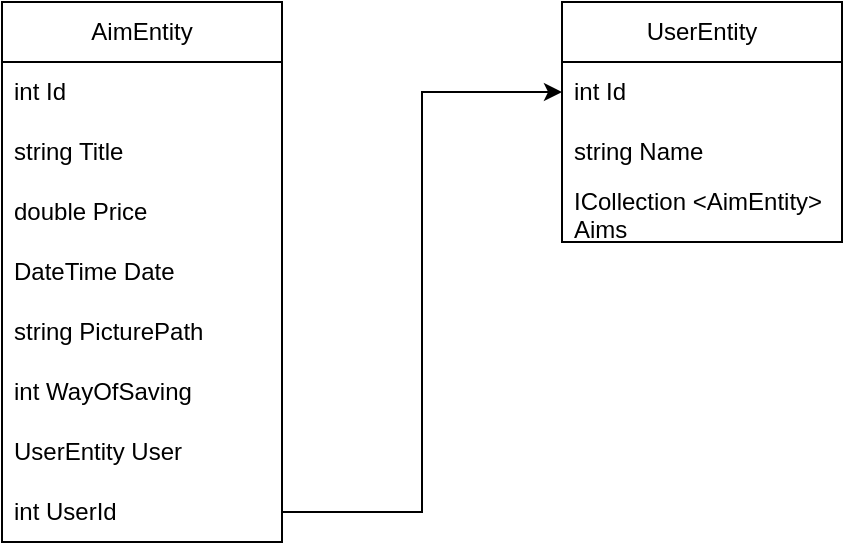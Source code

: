 <mxfile version="22.0.4" type="device">
  <diagram name="Страница — 1" id="OmlF4y5739oMdJk8B7-b">
    <mxGraphModel dx="880" dy="478" grid="1" gridSize="10" guides="1" tooltips="1" connect="1" arrows="1" fold="1" page="1" pageScale="1" pageWidth="827" pageHeight="1169" math="0" shadow="0">
      <root>
        <mxCell id="0" />
        <mxCell id="1" parent="0" />
        <mxCell id="-J5nOUl9YTtUSKK5DYhJ-1" value="AimEntity" style="swimlane;fontStyle=0;childLayout=stackLayout;horizontal=1;startSize=30;horizontalStack=0;resizeParent=1;resizeParentMax=0;resizeLast=0;collapsible=1;marginBottom=0;whiteSpace=wrap;html=1;" vertex="1" parent="1">
          <mxGeometry x="190" y="60" width="140" height="270" as="geometry">
            <mxRectangle x="190" y="60" width="90" height="30" as="alternateBounds" />
          </mxGeometry>
        </mxCell>
        <mxCell id="-J5nOUl9YTtUSKK5DYhJ-2" value="int Id" style="text;strokeColor=none;fillColor=none;align=left;verticalAlign=middle;spacingLeft=4;spacingRight=4;overflow=hidden;points=[[0,0.5],[1,0.5]];portConstraint=eastwest;rotatable=0;whiteSpace=wrap;html=1;" vertex="1" parent="-J5nOUl9YTtUSKK5DYhJ-1">
          <mxGeometry y="30" width="140" height="30" as="geometry" />
        </mxCell>
        <mxCell id="-J5nOUl9YTtUSKK5DYhJ-3" value="string Title" style="text;strokeColor=none;fillColor=none;align=left;verticalAlign=middle;spacingLeft=4;spacingRight=4;overflow=hidden;points=[[0,0.5],[1,0.5]];portConstraint=eastwest;rotatable=0;whiteSpace=wrap;html=1;" vertex="1" parent="-J5nOUl9YTtUSKK5DYhJ-1">
          <mxGeometry y="60" width="140" height="30" as="geometry" />
        </mxCell>
        <mxCell id="-J5nOUl9YTtUSKK5DYhJ-4" value="double Price" style="text;strokeColor=none;fillColor=none;align=left;verticalAlign=middle;spacingLeft=4;spacingRight=4;overflow=hidden;points=[[0,0.5],[1,0.5]];portConstraint=eastwest;rotatable=0;whiteSpace=wrap;html=1;" vertex="1" parent="-J5nOUl9YTtUSKK5DYhJ-1">
          <mxGeometry y="90" width="140" height="30" as="geometry" />
        </mxCell>
        <mxCell id="-J5nOUl9YTtUSKK5DYhJ-7" value="DateTime Date" style="text;strokeColor=none;fillColor=none;align=left;verticalAlign=middle;spacingLeft=4;spacingRight=4;overflow=hidden;points=[[0,0.5],[1,0.5]];portConstraint=eastwest;rotatable=0;whiteSpace=wrap;html=1;" vertex="1" parent="-J5nOUl9YTtUSKK5DYhJ-1">
          <mxGeometry y="120" width="140" height="30" as="geometry" />
        </mxCell>
        <mxCell id="-J5nOUl9YTtUSKK5DYhJ-6" value="string PicturePath" style="text;strokeColor=none;fillColor=none;align=left;verticalAlign=middle;spacingLeft=4;spacingRight=4;overflow=hidden;points=[[0,0.5],[1,0.5]];portConstraint=eastwest;rotatable=0;whiteSpace=wrap;html=1;" vertex="1" parent="-J5nOUl9YTtUSKK5DYhJ-1">
          <mxGeometry y="150" width="140" height="30" as="geometry" />
        </mxCell>
        <mxCell id="-J5nOUl9YTtUSKK5DYhJ-5" value="int WayOfSaving" style="text;strokeColor=none;fillColor=none;align=left;verticalAlign=middle;spacingLeft=4;spacingRight=4;overflow=hidden;points=[[0,0.5],[1,0.5]];portConstraint=eastwest;rotatable=0;whiteSpace=wrap;html=1;" vertex="1" parent="-J5nOUl9YTtUSKK5DYhJ-1">
          <mxGeometry y="180" width="140" height="30" as="geometry" />
        </mxCell>
        <mxCell id="-J5nOUl9YTtUSKK5DYhJ-8" value="UserEntity User" style="text;strokeColor=none;fillColor=none;align=left;verticalAlign=middle;spacingLeft=4;spacingRight=4;overflow=hidden;points=[[0,0.5],[1,0.5]];portConstraint=eastwest;rotatable=0;whiteSpace=wrap;html=1;" vertex="1" parent="-J5nOUl9YTtUSKK5DYhJ-1">
          <mxGeometry y="210" width="140" height="30" as="geometry" />
        </mxCell>
        <mxCell id="-J5nOUl9YTtUSKK5DYhJ-9" value="int UserId" style="text;strokeColor=none;fillColor=none;align=left;verticalAlign=middle;spacingLeft=4;spacingRight=4;overflow=hidden;points=[[0,0.5],[1,0.5]];portConstraint=eastwest;rotatable=0;whiteSpace=wrap;html=1;" vertex="1" parent="-J5nOUl9YTtUSKK5DYhJ-1">
          <mxGeometry y="240" width="140" height="30" as="geometry" />
        </mxCell>
        <mxCell id="-J5nOUl9YTtUSKK5DYhJ-11" value="UserEntity" style="swimlane;fontStyle=0;childLayout=stackLayout;horizontal=1;startSize=30;horizontalStack=0;resizeParent=1;resizeParentMax=0;resizeLast=0;collapsible=1;marginBottom=0;whiteSpace=wrap;html=1;" vertex="1" parent="1">
          <mxGeometry x="470" y="60" width="140" height="120" as="geometry" />
        </mxCell>
        <mxCell id="-J5nOUl9YTtUSKK5DYhJ-12" value="int Id" style="text;strokeColor=none;fillColor=none;align=left;verticalAlign=middle;spacingLeft=4;spacingRight=4;overflow=hidden;points=[[0,0.5],[1,0.5]];portConstraint=eastwest;rotatable=0;whiteSpace=wrap;html=1;" vertex="1" parent="-J5nOUl9YTtUSKK5DYhJ-11">
          <mxGeometry y="30" width="140" height="30" as="geometry" />
        </mxCell>
        <mxCell id="-J5nOUl9YTtUSKK5DYhJ-13" value="string Name" style="text;strokeColor=none;fillColor=none;align=left;verticalAlign=middle;spacingLeft=4;spacingRight=4;overflow=hidden;points=[[0,0.5],[1,0.5]];portConstraint=eastwest;rotatable=0;whiteSpace=wrap;html=1;" vertex="1" parent="-J5nOUl9YTtUSKK5DYhJ-11">
          <mxGeometry y="60" width="140" height="30" as="geometry" />
        </mxCell>
        <mxCell id="-J5nOUl9YTtUSKK5DYhJ-14" value="ICollection &amp;lt;AimEntity&amp;gt; Aims&amp;nbsp;" style="text;strokeColor=none;fillColor=none;align=left;verticalAlign=middle;spacingLeft=4;spacingRight=4;overflow=hidden;points=[[0,0.5],[1,0.5]];portConstraint=eastwest;rotatable=0;whiteSpace=wrap;html=1;" vertex="1" parent="-J5nOUl9YTtUSKK5DYhJ-11">
          <mxGeometry y="90" width="140" height="30" as="geometry" />
        </mxCell>
        <mxCell id="-J5nOUl9YTtUSKK5DYhJ-16" style="edgeStyle=orthogonalEdgeStyle;rounded=0;orthogonalLoop=1;jettySize=auto;html=1;exitX=1;exitY=0.5;exitDx=0;exitDy=0;entryX=0;entryY=0.5;entryDx=0;entryDy=0;" edge="1" parent="1" source="-J5nOUl9YTtUSKK5DYhJ-9" target="-J5nOUl9YTtUSKK5DYhJ-12">
          <mxGeometry relative="1" as="geometry" />
        </mxCell>
      </root>
    </mxGraphModel>
  </diagram>
</mxfile>

